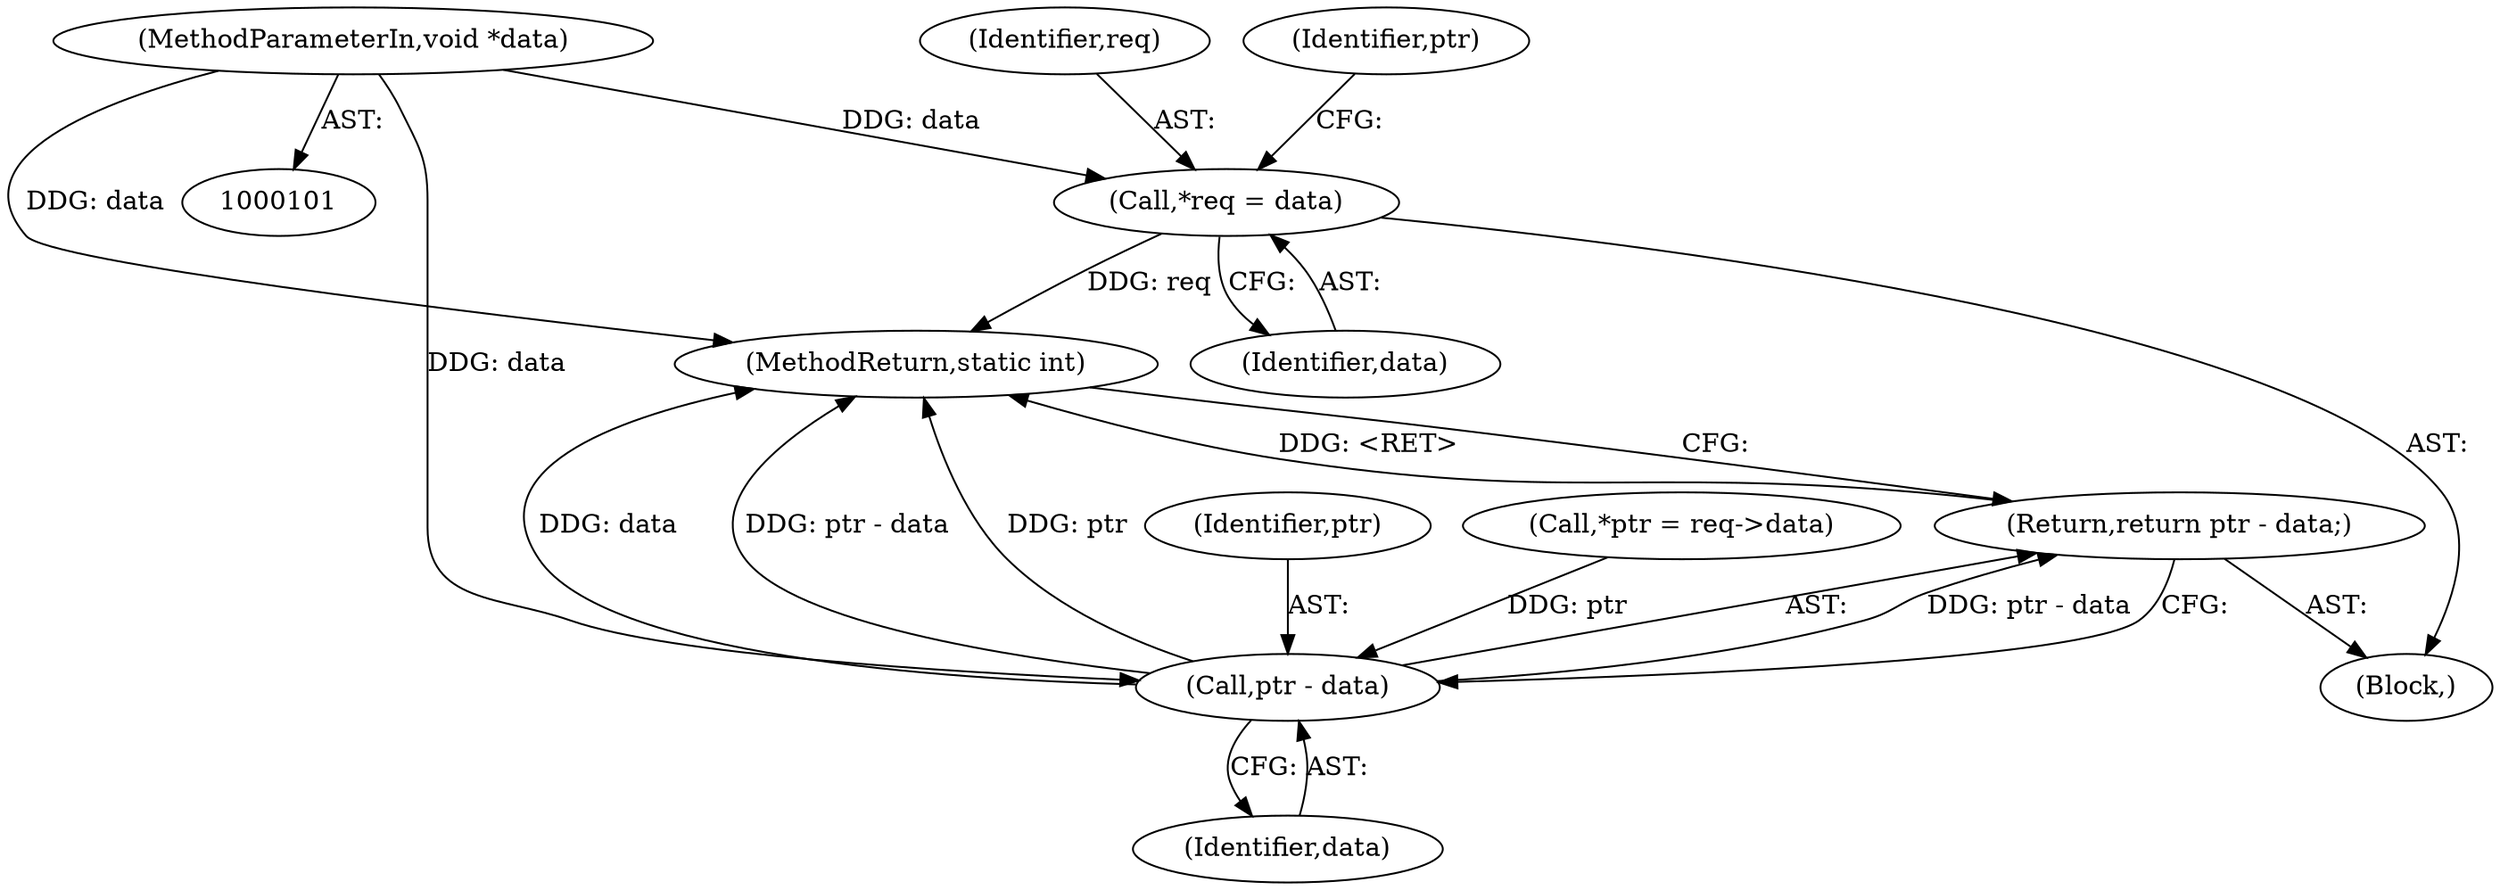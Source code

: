 digraph "0_linux_f2fcfcd670257236ebf2088bbdf26f6a8ef459fe@pointer" {
"1000103" [label="(MethodParameterIn,void *data)"];
"1000111" [label="(Call,*req = data)"];
"1000205" [label="(Call,ptr - data)"];
"1000204" [label="(Return,return ptr - data;)"];
"1000206" [label="(Identifier,ptr)"];
"1000103" [label="(MethodParameterIn,void *data)"];
"1000112" [label="(Identifier,req)"];
"1000204" [label="(Return,return ptr - data;)"];
"1000207" [label="(Identifier,data)"];
"1000116" [label="(Call,*ptr = req->data)"];
"1000208" [label="(MethodReturn,static int)"];
"1000111" [label="(Call,*req = data)"];
"1000113" [label="(Identifier,data)"];
"1000205" [label="(Call,ptr - data)"];
"1000117" [label="(Identifier,ptr)"];
"1000104" [label="(Block,)"];
"1000103" -> "1000101"  [label="AST: "];
"1000103" -> "1000208"  [label="DDG: data"];
"1000103" -> "1000111"  [label="DDG: data"];
"1000103" -> "1000205"  [label="DDG: data"];
"1000111" -> "1000104"  [label="AST: "];
"1000111" -> "1000113"  [label="CFG: "];
"1000112" -> "1000111"  [label="AST: "];
"1000113" -> "1000111"  [label="AST: "];
"1000117" -> "1000111"  [label="CFG: "];
"1000111" -> "1000208"  [label="DDG: req"];
"1000205" -> "1000204"  [label="AST: "];
"1000205" -> "1000207"  [label="CFG: "];
"1000206" -> "1000205"  [label="AST: "];
"1000207" -> "1000205"  [label="AST: "];
"1000204" -> "1000205"  [label="CFG: "];
"1000205" -> "1000208"  [label="DDG: data"];
"1000205" -> "1000208"  [label="DDG: ptr - data"];
"1000205" -> "1000208"  [label="DDG: ptr"];
"1000205" -> "1000204"  [label="DDG: ptr - data"];
"1000116" -> "1000205"  [label="DDG: ptr"];
"1000204" -> "1000104"  [label="AST: "];
"1000208" -> "1000204"  [label="CFG: "];
"1000204" -> "1000208"  [label="DDG: <RET>"];
}
